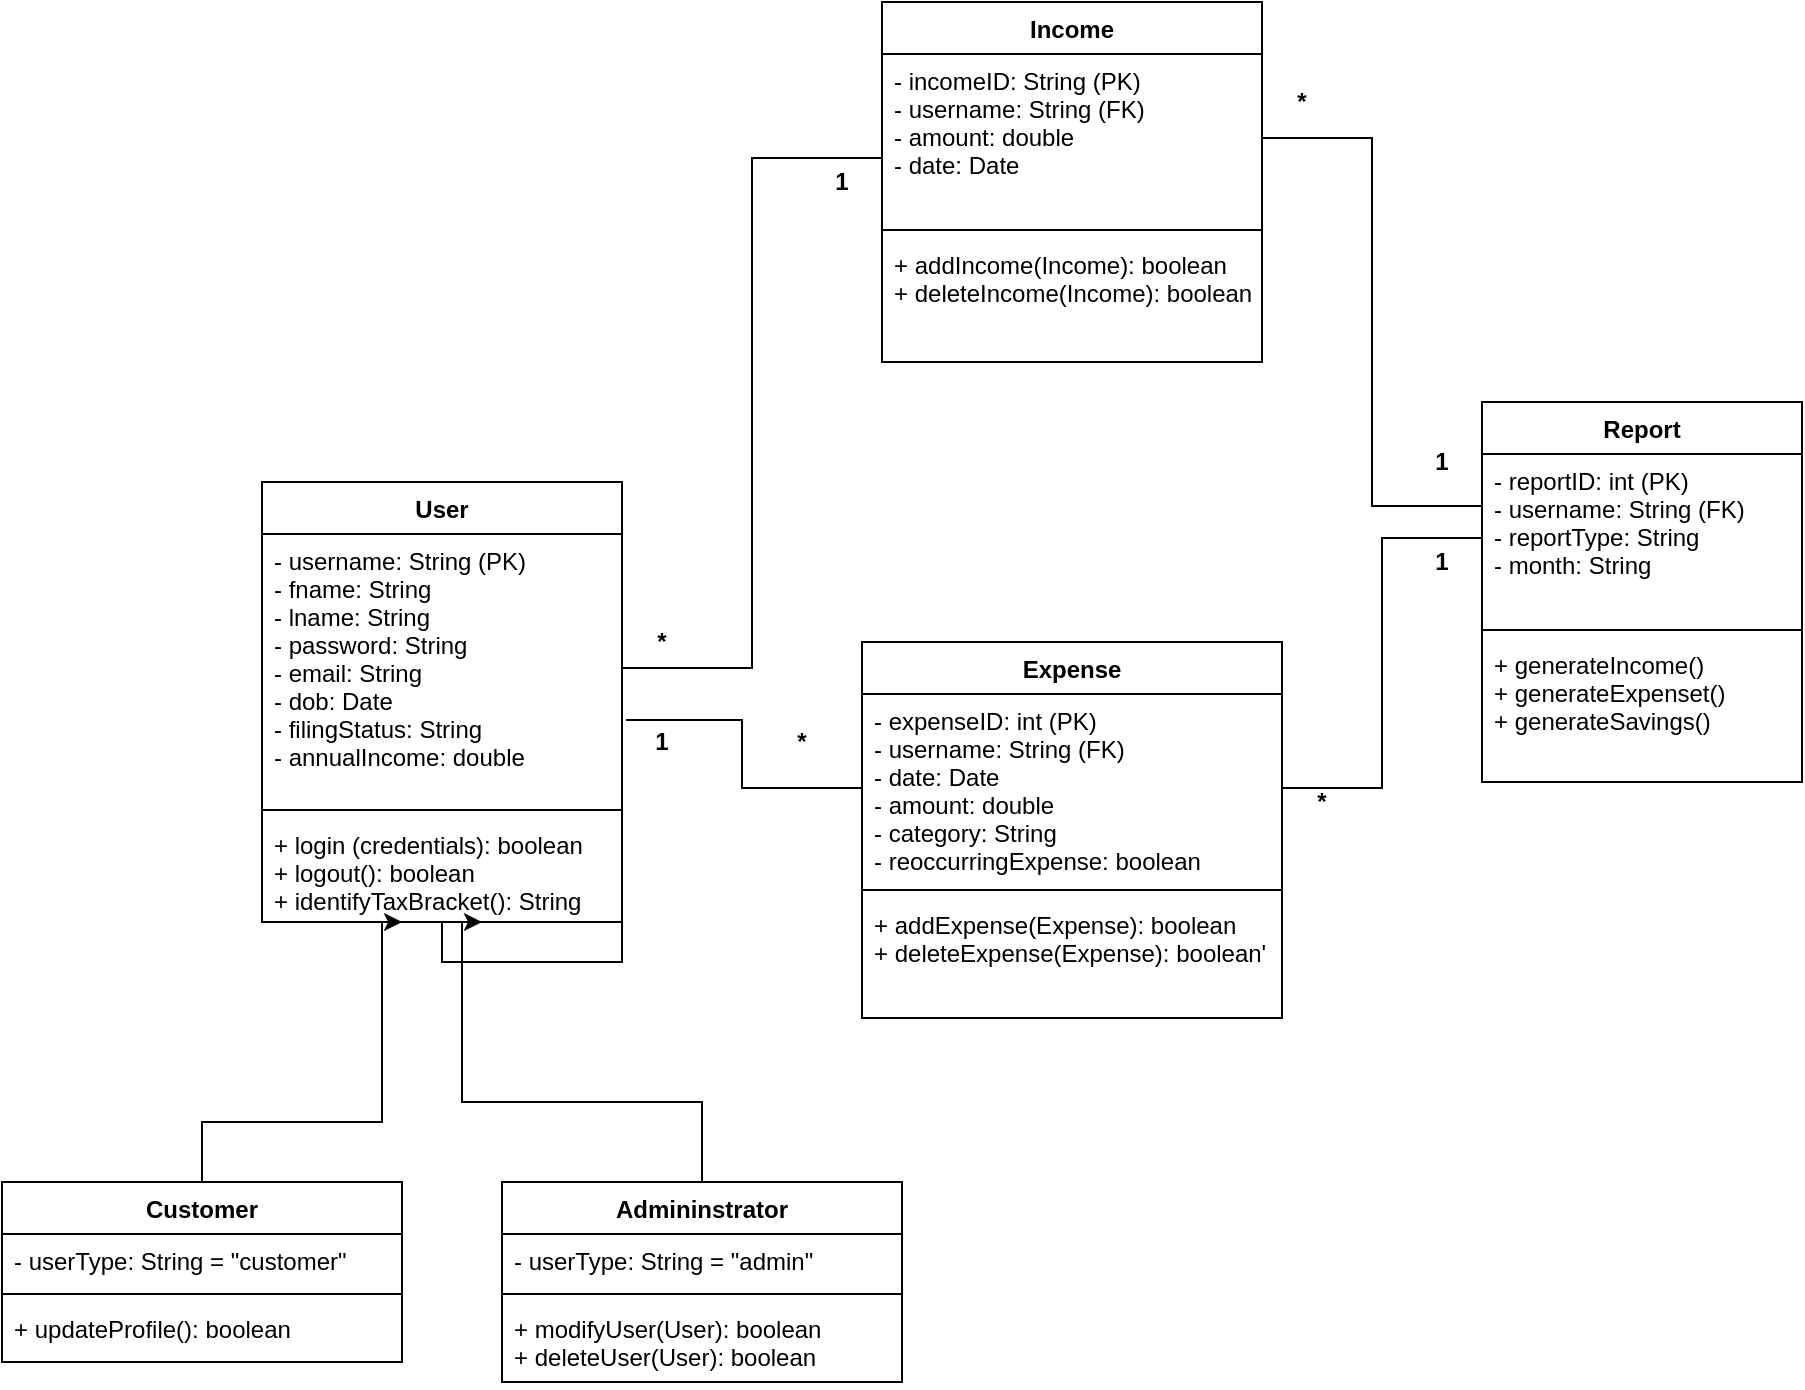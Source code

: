 <mxfile version="14.4.8" type="github">
  <diagram name="Page-1" id="efa7a0a1-bf9b-a30e-e6df-94a7791c09e9">
    <mxGraphModel dx="1422" dy="762" grid="1" gridSize="10" guides="1" tooltips="1" connect="1" arrows="1" fold="1" page="1" pageScale="1" pageWidth="826" pageHeight="1169" background="#ffffff" math="0" shadow="0">
      <root>
        <mxCell id="0" />
        <mxCell id="1" parent="0" />
        <mxCell id="gfM7-F49lEuLRjhy5ONM-183" style="edgeStyle=orthogonalEdgeStyle;rounded=0;orthogonalLoop=1;jettySize=auto;html=1;entryX=0;entryY=0;entryDx=0;entryDy=0;endArrow=none;endFill=0;" parent="1" source="gfM7-F49lEuLRjhy5ONM-114" target="gfM7-F49lEuLRjhy5ONM-154" edge="1">
          <mxGeometry relative="1" as="geometry" />
        </mxCell>
        <mxCell id="gfM7-F49lEuLRjhy5ONM-114" value="User" style="swimlane;fontStyle=1;align=center;verticalAlign=top;childLayout=stackLayout;horizontal=1;startSize=26;horizontalStack=0;resizeParent=1;resizeParentMax=0;resizeLast=0;collapsible=1;marginBottom=0;" parent="1" vertex="1">
          <mxGeometry x="140" y="270" width="180" height="220" as="geometry" />
        </mxCell>
        <mxCell id="gfM7-F49lEuLRjhy5ONM-115" value="- username: String (PK)&#xa;- fname: String&#xa;- lname: String&#xa;- password: String&#xa;- email: String &#xa;- dob: Date&#xa;- filingStatus: String&#xa;- annualIncome: double&#xa;" style="text;strokeColor=none;fillColor=none;align=left;verticalAlign=top;spacingLeft=4;spacingRight=4;overflow=hidden;rotatable=0;points=[[0,0.5],[1,0.5]];portConstraint=eastwest;" parent="gfM7-F49lEuLRjhy5ONM-114" vertex="1">
          <mxGeometry y="26" width="180" height="134" as="geometry" />
        </mxCell>
        <mxCell id="gfM7-F49lEuLRjhy5ONM-116" value="" style="line;strokeWidth=1;fillColor=none;align=left;verticalAlign=middle;spacingTop=-1;spacingLeft=3;spacingRight=3;rotatable=0;labelPosition=right;points=[];portConstraint=eastwest;" parent="gfM7-F49lEuLRjhy5ONM-114" vertex="1">
          <mxGeometry y="160" width="180" height="8" as="geometry" />
        </mxCell>
        <mxCell id="gfM7-F49lEuLRjhy5ONM-117" value="+ login (credentials): boolean&#xa;+ logout(): boolean&#xa;+ identifyTaxBracket(): String" style="text;strokeColor=none;fillColor=none;align=left;verticalAlign=top;spacingLeft=4;spacingRight=4;overflow=hidden;rotatable=0;points=[[0,0.5],[1,0.5]];portConstraint=eastwest;" parent="gfM7-F49lEuLRjhy5ONM-114" vertex="1">
          <mxGeometry y="168" width="180" height="52" as="geometry" />
        </mxCell>
        <mxCell id="gfM7-F49lEuLRjhy5ONM-143" style="edgeStyle=orthogonalEdgeStyle;rounded=0;orthogonalLoop=1;jettySize=auto;html=1;entryX=0.611;entryY=1;entryDx=0;entryDy=0;entryPerimeter=0;" parent="1" source="gfM7-F49lEuLRjhy5ONM-139" target="gfM7-F49lEuLRjhy5ONM-117" edge="1">
          <mxGeometry relative="1" as="geometry">
            <mxPoint x="240" y="560" as="targetPoint" />
            <Array as="points">
              <mxPoint x="360" y="580" />
              <mxPoint x="240" y="580" />
            </Array>
          </mxGeometry>
        </mxCell>
        <mxCell id="gfM7-F49lEuLRjhy5ONM-139" value="Admininstrator" style="swimlane;fontStyle=1;align=center;verticalAlign=top;childLayout=stackLayout;horizontal=1;startSize=26;horizontalStack=0;resizeParent=1;resizeParentMax=0;resizeLast=0;collapsible=1;marginBottom=0;" parent="1" vertex="1">
          <mxGeometry x="260" y="620" width="200" height="100" as="geometry" />
        </mxCell>
        <mxCell id="gfM7-F49lEuLRjhy5ONM-140" value="- userType: String = &quot;admin&quot;" style="text;strokeColor=none;fillColor=none;align=left;verticalAlign=top;spacingLeft=4;spacingRight=4;overflow=hidden;rotatable=0;points=[[0,0.5],[1,0.5]];portConstraint=eastwest;" parent="gfM7-F49lEuLRjhy5ONM-139" vertex="1">
          <mxGeometry y="26" width="200" height="26" as="geometry" />
        </mxCell>
        <mxCell id="gfM7-F49lEuLRjhy5ONM-141" value="" style="line;strokeWidth=1;fillColor=none;align=left;verticalAlign=middle;spacingTop=-1;spacingLeft=3;spacingRight=3;rotatable=0;labelPosition=right;points=[];portConstraint=eastwest;" parent="gfM7-F49lEuLRjhy5ONM-139" vertex="1">
          <mxGeometry y="52" width="200" height="8" as="geometry" />
        </mxCell>
        <mxCell id="gfM7-F49lEuLRjhy5ONM-142" value="+ modifyUser(User): boolean&#xa;+ deleteUser(User): boolean" style="text;strokeColor=none;fillColor=none;align=left;verticalAlign=top;spacingLeft=4;spacingRight=4;overflow=hidden;rotatable=0;points=[[0,0.5],[1,0.5]];portConstraint=eastwest;" parent="gfM7-F49lEuLRjhy5ONM-139" vertex="1">
          <mxGeometry y="60" width="200" height="40" as="geometry" />
        </mxCell>
        <mxCell id="gfM7-F49lEuLRjhy5ONM-144" value="Expense&#xa;" style="swimlane;fontStyle=1;align=center;verticalAlign=top;childLayout=stackLayout;horizontal=1;startSize=26;horizontalStack=0;resizeParent=1;resizeParentMax=0;resizeLast=0;collapsible=1;marginBottom=0;" parent="1" vertex="1">
          <mxGeometry x="440" y="350" width="210" height="188" as="geometry" />
        </mxCell>
        <mxCell id="gfM7-F49lEuLRjhy5ONM-145" value="- expenseID: int (PK)&#xa;- username: String (FK)&#xa;- date: Date&#xa;- amount: double&#xa;- category: String&#xa;- reoccurringExpense: boolean&#xa;" style="text;strokeColor=none;fillColor=none;align=left;verticalAlign=top;spacingLeft=4;spacingRight=4;overflow=hidden;rotatable=0;points=[[0,0.5],[1,0.5]];portConstraint=eastwest;" parent="gfM7-F49lEuLRjhy5ONM-144" vertex="1">
          <mxGeometry y="26" width="210" height="94" as="geometry" />
        </mxCell>
        <mxCell id="gfM7-F49lEuLRjhy5ONM-146" value="" style="line;strokeWidth=1;fillColor=none;align=left;verticalAlign=middle;spacingTop=-1;spacingLeft=3;spacingRight=3;rotatable=0;labelPosition=right;points=[];portConstraint=eastwest;" parent="gfM7-F49lEuLRjhy5ONM-144" vertex="1">
          <mxGeometry y="120" width="210" height="8" as="geometry" />
        </mxCell>
        <mxCell id="gfM7-F49lEuLRjhy5ONM-147" value="+ addExpense(Expense): boolean&#xa;+ deleteExpense(Expense): boolean&#39;&#xa;" style="text;strokeColor=none;fillColor=none;align=left;verticalAlign=top;spacingLeft=4;spacingRight=4;overflow=hidden;rotatable=0;points=[[0,0.5],[1,0.5]];portConstraint=eastwest;" parent="gfM7-F49lEuLRjhy5ONM-144" vertex="1">
          <mxGeometry y="128" width="210" height="60" as="geometry" />
        </mxCell>
        <mxCell id="gfM7-F49lEuLRjhy5ONM-152" style="edgeStyle=orthogonalEdgeStyle;rounded=0;orthogonalLoop=1;jettySize=auto;html=1;entryX=0.389;entryY=1;entryDx=0;entryDy=0;entryPerimeter=0;" parent="1" source="gfM7-F49lEuLRjhy5ONM-148" target="gfM7-F49lEuLRjhy5ONM-117" edge="1">
          <mxGeometry relative="1" as="geometry">
            <mxPoint x="200" y="560" as="targetPoint" />
            <Array as="points">
              <mxPoint x="110" y="590" />
              <mxPoint x="200" y="590" />
            </Array>
          </mxGeometry>
        </mxCell>
        <mxCell id="gfM7-F49lEuLRjhy5ONM-148" value="Customer" style="swimlane;fontStyle=1;align=center;verticalAlign=top;childLayout=stackLayout;horizontal=1;startSize=26;horizontalStack=0;resizeParent=1;resizeParentMax=0;resizeLast=0;collapsible=1;marginBottom=0;" parent="1" vertex="1">
          <mxGeometry x="10" y="620" width="200" height="90" as="geometry" />
        </mxCell>
        <mxCell id="gfM7-F49lEuLRjhy5ONM-149" value="- userType: String = &quot;customer&quot;" style="text;strokeColor=none;fillColor=none;align=left;verticalAlign=top;spacingLeft=4;spacingRight=4;overflow=hidden;rotatable=0;points=[[0,0.5],[1,0.5]];portConstraint=eastwest;" parent="gfM7-F49lEuLRjhy5ONM-148" vertex="1">
          <mxGeometry y="26" width="200" height="26" as="geometry" />
        </mxCell>
        <mxCell id="gfM7-F49lEuLRjhy5ONM-150" value="" style="line;strokeWidth=1;fillColor=none;align=left;verticalAlign=middle;spacingTop=-1;spacingLeft=3;spacingRight=3;rotatable=0;labelPosition=right;points=[];portConstraint=eastwest;" parent="gfM7-F49lEuLRjhy5ONM-148" vertex="1">
          <mxGeometry y="52" width="200" height="8" as="geometry" />
        </mxCell>
        <mxCell id="gfM7-F49lEuLRjhy5ONM-151" value="+ updateProfile(): boolean" style="text;strokeColor=none;fillColor=none;align=left;verticalAlign=top;spacingLeft=4;spacingRight=4;overflow=hidden;rotatable=0;points=[[0,0.5],[1,0.5]];portConstraint=eastwest;" parent="gfM7-F49lEuLRjhy5ONM-148" vertex="1">
          <mxGeometry y="60" width="200" height="30" as="geometry" />
        </mxCell>
        <mxCell id="gfM7-F49lEuLRjhy5ONM-154" value="&lt;b&gt;1&lt;/b&gt;" style="text;html=1;strokeColor=none;fillColor=none;align=center;verticalAlign=middle;whiteSpace=wrap;rounded=0;" parent="1" vertex="1">
          <mxGeometry x="320" y="390" width="40" height="20" as="geometry" />
        </mxCell>
        <mxCell id="gfM7-F49lEuLRjhy5ONM-155" value="&lt;b&gt;*&lt;/b&gt;" style="text;html=1;strokeColor=none;fillColor=none;align=center;verticalAlign=middle;whiteSpace=wrap;rounded=0;" parent="1" vertex="1">
          <mxGeometry x="390" y="390" width="40" height="20" as="geometry" />
        </mxCell>
        <mxCell id="gfM7-F49lEuLRjhy5ONM-156" value="Income" style="swimlane;fontStyle=1;align=center;verticalAlign=top;childLayout=stackLayout;horizontal=1;startSize=26;horizontalStack=0;resizeParent=1;resizeParentMax=0;resizeLast=0;collapsible=1;marginBottom=0;" parent="1" vertex="1">
          <mxGeometry x="450" y="30" width="190" height="180" as="geometry" />
        </mxCell>
        <mxCell id="gfM7-F49lEuLRjhy5ONM-157" value="- incomeID: String (PK)&#xa;- username: String (FK)&#xa;- amount: double&#xa;- date: Date" style="text;strokeColor=none;fillColor=none;align=left;verticalAlign=top;spacingLeft=4;spacingRight=4;overflow=hidden;rotatable=0;points=[[0,0.5],[1,0.5]];portConstraint=eastwest;" parent="gfM7-F49lEuLRjhy5ONM-156" vertex="1">
          <mxGeometry y="26" width="190" height="84" as="geometry" />
        </mxCell>
        <mxCell id="gfM7-F49lEuLRjhy5ONM-158" value="" style="line;strokeWidth=1;fillColor=none;align=left;verticalAlign=middle;spacingTop=-1;spacingLeft=3;spacingRight=3;rotatable=0;labelPosition=right;points=[];portConstraint=eastwest;" parent="gfM7-F49lEuLRjhy5ONM-156" vertex="1">
          <mxGeometry y="110" width="190" height="8" as="geometry" />
        </mxCell>
        <mxCell id="gfM7-F49lEuLRjhy5ONM-159" value="+ addIncome(Income): boolean&#xa;+ deleteIncome(Income): boolean&#xa;" style="text;strokeColor=none;fillColor=none;align=left;verticalAlign=top;spacingLeft=4;spacingRight=4;overflow=hidden;rotatable=0;points=[[0,0.5],[1,0.5]];portConstraint=eastwest;" parent="gfM7-F49lEuLRjhy5ONM-156" vertex="1">
          <mxGeometry y="118" width="190" height="62" as="geometry" />
        </mxCell>
        <mxCell id="gfM7-F49lEuLRjhy5ONM-163" value="&lt;b&gt;*&lt;/b&gt;" style="text;html=1;strokeColor=none;fillColor=none;align=center;verticalAlign=middle;whiteSpace=wrap;rounded=0;" parent="1" vertex="1">
          <mxGeometry x="320" y="340" width="40" height="20" as="geometry" />
        </mxCell>
        <mxCell id="gfM7-F49lEuLRjhy5ONM-164" value="Report" style="swimlane;fontStyle=1;align=center;verticalAlign=top;childLayout=stackLayout;horizontal=1;startSize=26;horizontalStack=0;resizeParent=1;resizeParentMax=0;resizeLast=0;collapsible=1;marginBottom=0;" parent="1" vertex="1">
          <mxGeometry x="750" y="230" width="160" height="190" as="geometry" />
        </mxCell>
        <mxCell id="gfM7-F49lEuLRjhy5ONM-165" value="- reportID: int (PK)&#xa;- username: String (FK)&#xa;- reportType: String&#xa;- month: String" style="text;strokeColor=none;fillColor=none;align=left;verticalAlign=top;spacingLeft=4;spacingRight=4;overflow=hidden;rotatable=0;points=[[0,0.5],[1,0.5]];portConstraint=eastwest;" parent="gfM7-F49lEuLRjhy5ONM-164" vertex="1">
          <mxGeometry y="26" width="160" height="84" as="geometry" />
        </mxCell>
        <mxCell id="gfM7-F49lEuLRjhy5ONM-166" value="" style="line;strokeWidth=1;fillColor=none;align=left;verticalAlign=middle;spacingTop=-1;spacingLeft=3;spacingRight=3;rotatable=0;labelPosition=right;points=[];portConstraint=eastwest;" parent="gfM7-F49lEuLRjhy5ONM-164" vertex="1">
          <mxGeometry y="110" width="160" height="8" as="geometry" />
        </mxCell>
        <mxCell id="gfM7-F49lEuLRjhy5ONM-167" value="+ generateIncome()&#xa;+ generateExpenset()&#xa;+ generateSavings()" style="text;strokeColor=none;fillColor=none;align=left;verticalAlign=top;spacingLeft=4;spacingRight=4;overflow=hidden;rotatable=0;points=[[0,0.5],[1,0.5]];portConstraint=eastwest;" parent="gfM7-F49lEuLRjhy5ONM-164" vertex="1">
          <mxGeometry y="118" width="160" height="72" as="geometry" />
        </mxCell>
        <mxCell id="gfM7-F49lEuLRjhy5ONM-170" style="edgeStyle=orthogonalEdgeStyle;rounded=0;orthogonalLoop=1;jettySize=auto;html=1;entryX=0;entryY=0.5;entryDx=0;entryDy=0;endArrow=none;endFill=0;exitX=1.011;exitY=0.694;exitDx=0;exitDy=0;exitPerimeter=0;" parent="1" source="gfM7-F49lEuLRjhy5ONM-115" target="gfM7-F49lEuLRjhy5ONM-145" edge="1">
          <mxGeometry relative="1" as="geometry" />
        </mxCell>
        <mxCell id="gfM7-F49lEuLRjhy5ONM-172" value="&lt;b&gt;*&lt;/b&gt;" style="text;html=1;strokeColor=none;fillColor=none;align=center;verticalAlign=middle;whiteSpace=wrap;rounded=0;" parent="1" vertex="1">
          <mxGeometry x="650" y="420" width="40" height="20" as="geometry" />
        </mxCell>
        <mxCell id="gfM7-F49lEuLRjhy5ONM-173" value="&lt;b&gt;*&lt;/b&gt;" style="text;html=1;strokeColor=none;fillColor=none;align=center;verticalAlign=middle;whiteSpace=wrap;rounded=0;" parent="1" vertex="1">
          <mxGeometry x="640" y="70" width="40" height="20" as="geometry" />
        </mxCell>
        <mxCell id="gfM7-F49lEuLRjhy5ONM-174" value="&lt;b&gt;1&lt;/b&gt;" style="text;html=1;strokeColor=none;fillColor=none;align=center;verticalAlign=middle;whiteSpace=wrap;rounded=0;" parent="1" vertex="1">
          <mxGeometry x="710" y="250" width="40" height="20" as="geometry" />
        </mxCell>
        <mxCell id="gfM7-F49lEuLRjhy5ONM-175" value="&lt;b&gt;1&lt;/b&gt;" style="text;html=1;strokeColor=none;fillColor=none;align=center;verticalAlign=middle;whiteSpace=wrap;rounded=0;" parent="1" vertex="1">
          <mxGeometry x="410" y="110" width="40" height="20" as="geometry" />
        </mxCell>
        <mxCell id="gfM7-F49lEuLRjhy5ONM-180" style="edgeStyle=orthogonalEdgeStyle;rounded=0;orthogonalLoop=1;jettySize=auto;html=1;entryX=0;entryY=0.31;entryDx=0;entryDy=0;entryPerimeter=0;endArrow=none;endFill=0;" parent="1" source="gfM7-F49lEuLRjhy5ONM-157" target="gfM7-F49lEuLRjhy5ONM-165" edge="1">
          <mxGeometry relative="1" as="geometry" />
        </mxCell>
        <mxCell id="gfM7-F49lEuLRjhy5ONM-181" style="edgeStyle=orthogonalEdgeStyle;rounded=0;orthogonalLoop=1;jettySize=auto;html=1;endArrow=none;endFill=0;" parent="1" source="gfM7-F49lEuLRjhy5ONM-145" target="gfM7-F49lEuLRjhy5ONM-165" edge="1">
          <mxGeometry relative="1" as="geometry" />
        </mxCell>
        <mxCell id="gfM7-F49lEuLRjhy5ONM-182" value="&lt;b&gt;1&lt;/b&gt;" style="text;html=1;strokeColor=none;fillColor=none;align=center;verticalAlign=middle;whiteSpace=wrap;rounded=0;" parent="1" vertex="1">
          <mxGeometry x="710" y="300" width="40" height="20" as="geometry" />
        </mxCell>
        <mxCell id="gfM7-F49lEuLRjhy5ONM-184" style="edgeStyle=orthogonalEdgeStyle;rounded=0;orthogonalLoop=1;jettySize=auto;html=1;entryX=0;entryY=0.619;entryDx=0;entryDy=0;entryPerimeter=0;endArrow=none;endFill=0;" parent="1" source="gfM7-F49lEuLRjhy5ONM-115" target="gfM7-F49lEuLRjhy5ONM-157" edge="1">
          <mxGeometry relative="1" as="geometry" />
        </mxCell>
      </root>
    </mxGraphModel>
  </diagram>
</mxfile>
